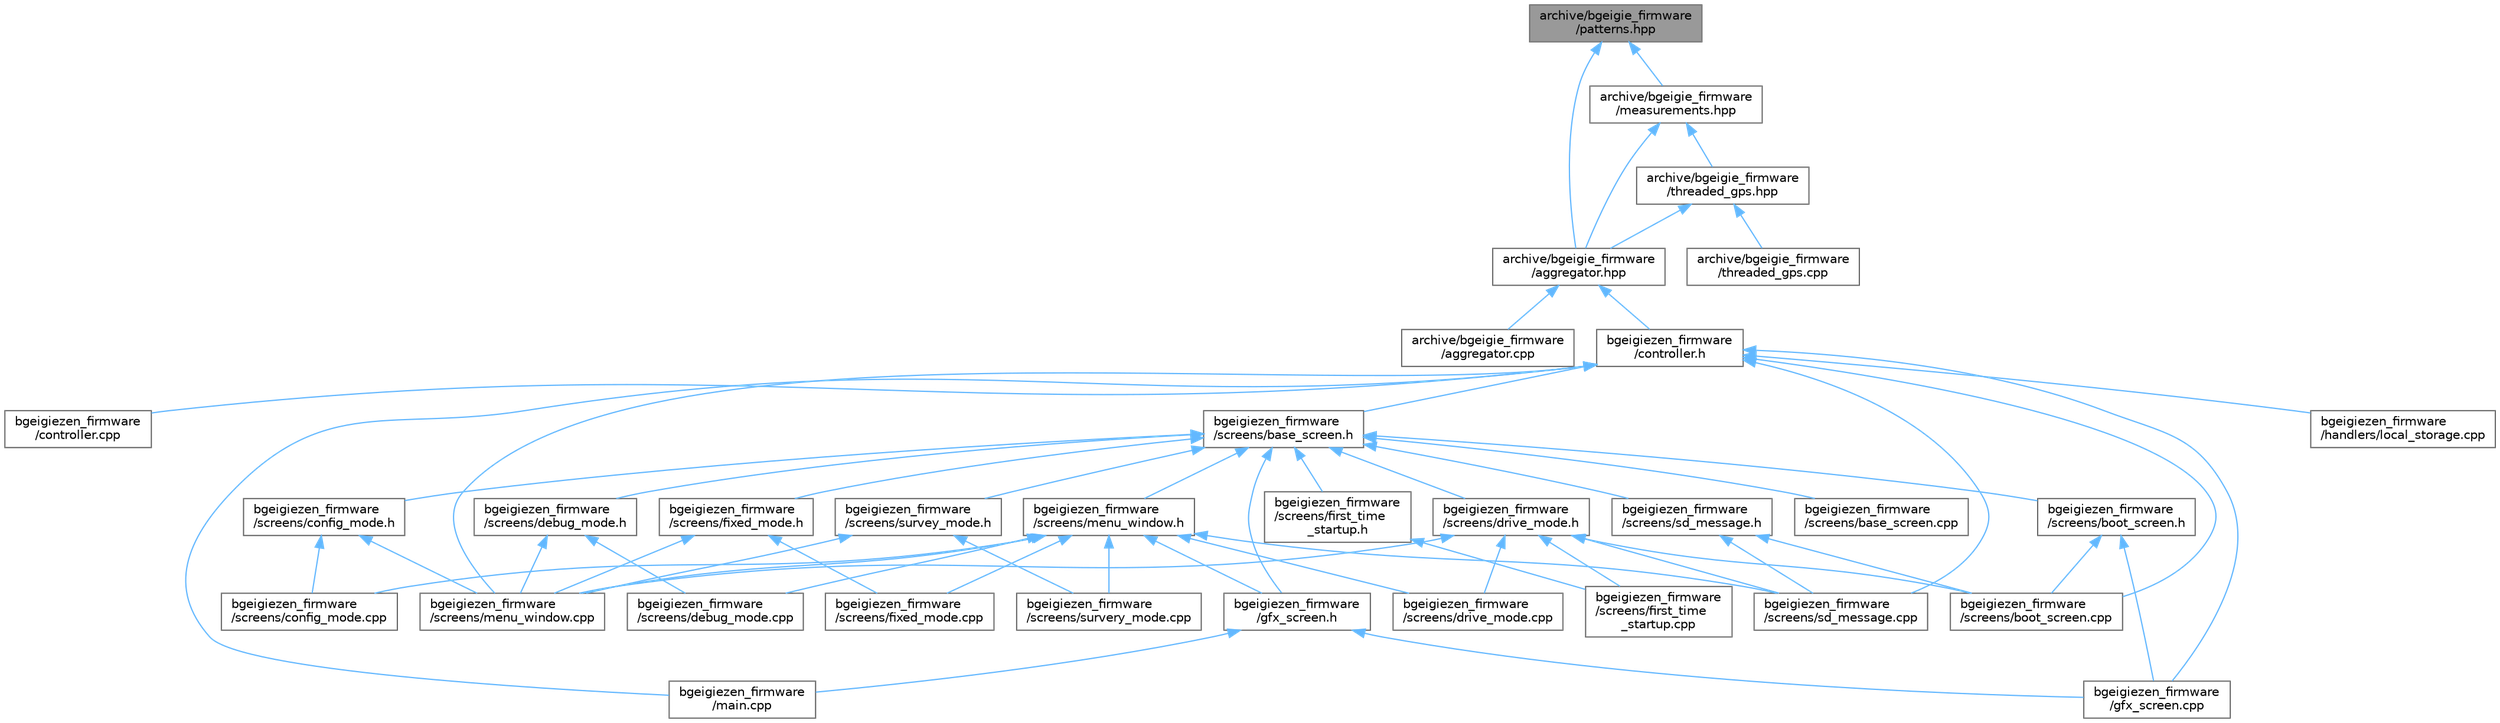 digraph "archive/bgeigie_firmware/patterns.hpp"
{
 // LATEX_PDF_SIZE
  bgcolor="transparent";
  edge [fontname=Helvetica,fontsize=10,labelfontname=Helvetica,labelfontsize=10];
  node [fontname=Helvetica,fontsize=10,shape=box,height=0.2,width=0.4];
  Node1 [id="Node000001",label="archive/bgeigie_firmware\l/patterns.hpp",height=0.2,width=0.4,color="gray40", fillcolor="grey60", style="filled", fontcolor="black",tooltip=" "];
  Node1 -> Node2 [id="edge56_Node000001_Node000002",dir="back",color="steelblue1",style="solid",tooltip=" "];
  Node2 [id="Node000002",label="archive/bgeigie_firmware\l/aggregator.hpp",height=0.2,width=0.4,color="grey40", fillcolor="white", style="filled",URL="$aggregator_8hpp.html",tooltip=" "];
  Node2 -> Node3 [id="edge57_Node000002_Node000003",dir="back",color="steelblue1",style="solid",tooltip=" "];
  Node3 [id="Node000003",label="archive/bgeigie_firmware\l/aggregator.cpp",height=0.2,width=0.4,color="grey40", fillcolor="white", style="filled",URL="$aggregator_8cpp.html",tooltip=" "];
  Node2 -> Node4 [id="edge58_Node000002_Node000004",dir="back",color="steelblue1",style="solid",tooltip=" "];
  Node4 [id="Node000004",label="bgeigiezen_firmware\l/controller.h",height=0.2,width=0.4,color="grey40", fillcolor="white", style="filled",URL="$controller_8h.html",tooltip=" "];
  Node4 -> Node5 [id="edge59_Node000004_Node000005",dir="back",color="steelblue1",style="solid",tooltip=" "];
  Node5 [id="Node000005",label="bgeigiezen_firmware\l/controller.cpp",height=0.2,width=0.4,color="grey40", fillcolor="white", style="filled",URL="$controller_8cpp.html",tooltip=" "];
  Node4 -> Node6 [id="edge60_Node000004_Node000006",dir="back",color="steelblue1",style="solid",tooltip=" "];
  Node6 [id="Node000006",label="bgeigiezen_firmware\l/gfx_screen.cpp",height=0.2,width=0.4,color="grey40", fillcolor="white", style="filled",URL="$gfx__screen_8cpp.html",tooltip=" "];
  Node4 -> Node7 [id="edge61_Node000004_Node000007",dir="back",color="steelblue1",style="solid",tooltip=" "];
  Node7 [id="Node000007",label="bgeigiezen_firmware\l/handlers/local_storage.cpp",height=0.2,width=0.4,color="grey40", fillcolor="white", style="filled",URL="$local__storage_8cpp.html",tooltip=" "];
  Node4 -> Node8 [id="edge62_Node000004_Node000008",dir="back",color="steelblue1",style="solid",tooltip=" "];
  Node8 [id="Node000008",label="bgeigiezen_firmware\l/main.cpp",height=0.2,width=0.4,color="grey40", fillcolor="white", style="filled",URL="$bgeigiezen__firmware_2main_8cpp.html",tooltip=" "];
  Node4 -> Node9 [id="edge63_Node000004_Node000009",dir="back",color="steelblue1",style="solid",tooltip=" "];
  Node9 [id="Node000009",label="bgeigiezen_firmware\l/screens/base_screen.h",height=0.2,width=0.4,color="grey40", fillcolor="white", style="filled",URL="$base__screen_8h.html",tooltip=" "];
  Node9 -> Node10 [id="edge64_Node000009_Node000010",dir="back",color="steelblue1",style="solid",tooltip=" "];
  Node10 [id="Node000010",label="bgeigiezen_firmware\l/gfx_screen.h",height=0.2,width=0.4,color="grey40", fillcolor="white", style="filled",URL="$gfx__screen_8h.html",tooltip=" "];
  Node10 -> Node6 [id="edge65_Node000010_Node000006",dir="back",color="steelblue1",style="solid",tooltip=" "];
  Node10 -> Node8 [id="edge66_Node000010_Node000008",dir="back",color="steelblue1",style="solid",tooltip=" "];
  Node9 -> Node11 [id="edge67_Node000009_Node000011",dir="back",color="steelblue1",style="solid",tooltip=" "];
  Node11 [id="Node000011",label="bgeigiezen_firmware\l/screens/base_screen.cpp",height=0.2,width=0.4,color="grey40", fillcolor="white", style="filled",URL="$base__screen_8cpp.html",tooltip=" "];
  Node9 -> Node12 [id="edge68_Node000009_Node000012",dir="back",color="steelblue1",style="solid",tooltip=" "];
  Node12 [id="Node000012",label="bgeigiezen_firmware\l/screens/boot_screen.h",height=0.2,width=0.4,color="grey40", fillcolor="white", style="filled",URL="$boot__screen_8h.html",tooltip=" "];
  Node12 -> Node6 [id="edge69_Node000012_Node000006",dir="back",color="steelblue1",style="solid",tooltip=" "];
  Node12 -> Node13 [id="edge70_Node000012_Node000013",dir="back",color="steelblue1",style="solid",tooltip=" "];
  Node13 [id="Node000013",label="bgeigiezen_firmware\l/screens/boot_screen.cpp",height=0.2,width=0.4,color="grey40", fillcolor="white", style="filled",URL="$boot__screen_8cpp.html",tooltip=" "];
  Node9 -> Node14 [id="edge71_Node000009_Node000014",dir="back",color="steelblue1",style="solid",tooltip=" "];
  Node14 [id="Node000014",label="bgeigiezen_firmware\l/screens/config_mode.h",height=0.2,width=0.4,color="grey40", fillcolor="white", style="filled",URL="$config__mode_8h.html",tooltip=" "];
  Node14 -> Node15 [id="edge72_Node000014_Node000015",dir="back",color="steelblue1",style="solid",tooltip=" "];
  Node15 [id="Node000015",label="bgeigiezen_firmware\l/screens/config_mode.cpp",height=0.2,width=0.4,color="grey40", fillcolor="white", style="filled",URL="$config__mode_8cpp.html",tooltip=" "];
  Node14 -> Node16 [id="edge73_Node000014_Node000016",dir="back",color="steelblue1",style="solid",tooltip=" "];
  Node16 [id="Node000016",label="bgeigiezen_firmware\l/screens/menu_window.cpp",height=0.2,width=0.4,color="grey40", fillcolor="white", style="filled",URL="$menu__window_8cpp.html",tooltip=" "];
  Node9 -> Node17 [id="edge74_Node000009_Node000017",dir="back",color="steelblue1",style="solid",tooltip=" "];
  Node17 [id="Node000017",label="bgeigiezen_firmware\l/screens/debug_mode.h",height=0.2,width=0.4,color="grey40", fillcolor="white", style="filled",URL="$debug__mode_8h.html",tooltip=" "];
  Node17 -> Node18 [id="edge75_Node000017_Node000018",dir="back",color="steelblue1",style="solid",tooltip=" "];
  Node18 [id="Node000018",label="bgeigiezen_firmware\l/screens/debug_mode.cpp",height=0.2,width=0.4,color="grey40", fillcolor="white", style="filled",URL="$debug__mode_8cpp.html",tooltip=" "];
  Node17 -> Node16 [id="edge76_Node000017_Node000016",dir="back",color="steelblue1",style="solid",tooltip=" "];
  Node9 -> Node19 [id="edge77_Node000009_Node000019",dir="back",color="steelblue1",style="solid",tooltip=" "];
  Node19 [id="Node000019",label="bgeigiezen_firmware\l/screens/drive_mode.h",height=0.2,width=0.4,color="grey40", fillcolor="white", style="filled",URL="$drive__mode_8h.html",tooltip=" "];
  Node19 -> Node13 [id="edge78_Node000019_Node000013",dir="back",color="steelblue1",style="solid",tooltip=" "];
  Node19 -> Node20 [id="edge79_Node000019_Node000020",dir="back",color="steelblue1",style="solid",tooltip=" "];
  Node20 [id="Node000020",label="bgeigiezen_firmware\l/screens/drive_mode.cpp",height=0.2,width=0.4,color="grey40", fillcolor="white", style="filled",URL="$drive__mode_8cpp.html",tooltip=" "];
  Node19 -> Node21 [id="edge80_Node000019_Node000021",dir="back",color="steelblue1",style="solid",tooltip=" "];
  Node21 [id="Node000021",label="bgeigiezen_firmware\l/screens/first_time\l_startup.cpp",height=0.2,width=0.4,color="grey40", fillcolor="white", style="filled",URL="$first__time__startup_8cpp.html",tooltip=" "];
  Node19 -> Node16 [id="edge81_Node000019_Node000016",dir="back",color="steelblue1",style="solid",tooltip=" "];
  Node19 -> Node22 [id="edge82_Node000019_Node000022",dir="back",color="steelblue1",style="solid",tooltip=" "];
  Node22 [id="Node000022",label="bgeigiezen_firmware\l/screens/sd_message.cpp",height=0.2,width=0.4,color="grey40", fillcolor="white", style="filled",URL="$sd__message_8cpp.html",tooltip=" "];
  Node9 -> Node23 [id="edge83_Node000009_Node000023",dir="back",color="steelblue1",style="solid",tooltip=" "];
  Node23 [id="Node000023",label="bgeigiezen_firmware\l/screens/first_time\l_startup.h",height=0.2,width=0.4,color="grey40", fillcolor="white", style="filled",URL="$first__time__startup_8h.html",tooltip=" "];
  Node23 -> Node21 [id="edge84_Node000023_Node000021",dir="back",color="steelblue1",style="solid",tooltip=" "];
  Node9 -> Node24 [id="edge85_Node000009_Node000024",dir="back",color="steelblue1",style="solid",tooltip=" "];
  Node24 [id="Node000024",label="bgeigiezen_firmware\l/screens/fixed_mode.h",height=0.2,width=0.4,color="grey40", fillcolor="white", style="filled",URL="$fixed__mode_8h.html",tooltip=" "];
  Node24 -> Node25 [id="edge86_Node000024_Node000025",dir="back",color="steelblue1",style="solid",tooltip=" "];
  Node25 [id="Node000025",label="bgeigiezen_firmware\l/screens/fixed_mode.cpp",height=0.2,width=0.4,color="grey40", fillcolor="white", style="filled",URL="$fixed__mode_8cpp.html",tooltip=" "];
  Node24 -> Node16 [id="edge87_Node000024_Node000016",dir="back",color="steelblue1",style="solid",tooltip=" "];
  Node9 -> Node26 [id="edge88_Node000009_Node000026",dir="back",color="steelblue1",style="solid",tooltip=" "];
  Node26 [id="Node000026",label="bgeigiezen_firmware\l/screens/menu_window.h",height=0.2,width=0.4,color="grey40", fillcolor="white", style="filled",URL="$menu__window_8h.html",tooltip=" "];
  Node26 -> Node10 [id="edge89_Node000026_Node000010",dir="back",color="steelblue1",style="solid",tooltip=" "];
  Node26 -> Node15 [id="edge90_Node000026_Node000015",dir="back",color="steelblue1",style="solid",tooltip=" "];
  Node26 -> Node18 [id="edge91_Node000026_Node000018",dir="back",color="steelblue1",style="solid",tooltip=" "];
  Node26 -> Node20 [id="edge92_Node000026_Node000020",dir="back",color="steelblue1",style="solid",tooltip=" "];
  Node26 -> Node25 [id="edge93_Node000026_Node000025",dir="back",color="steelblue1",style="solid",tooltip=" "];
  Node26 -> Node16 [id="edge94_Node000026_Node000016",dir="back",color="steelblue1",style="solid",tooltip=" "];
  Node26 -> Node22 [id="edge95_Node000026_Node000022",dir="back",color="steelblue1",style="solid",tooltip=" "];
  Node26 -> Node27 [id="edge96_Node000026_Node000027",dir="back",color="steelblue1",style="solid",tooltip=" "];
  Node27 [id="Node000027",label="bgeigiezen_firmware\l/screens/survery_mode.cpp",height=0.2,width=0.4,color="grey40", fillcolor="white", style="filled",URL="$survery__mode_8cpp.html",tooltip=" "];
  Node9 -> Node28 [id="edge97_Node000009_Node000028",dir="back",color="steelblue1",style="solid",tooltip=" "];
  Node28 [id="Node000028",label="bgeigiezen_firmware\l/screens/sd_message.h",height=0.2,width=0.4,color="grey40", fillcolor="white", style="filled",URL="$sd__message_8h.html",tooltip=" "];
  Node28 -> Node13 [id="edge98_Node000028_Node000013",dir="back",color="steelblue1",style="solid",tooltip=" "];
  Node28 -> Node22 [id="edge99_Node000028_Node000022",dir="back",color="steelblue1",style="solid",tooltip=" "];
  Node9 -> Node29 [id="edge100_Node000009_Node000029",dir="back",color="steelblue1",style="solid",tooltip=" "];
  Node29 [id="Node000029",label="bgeigiezen_firmware\l/screens/survey_mode.h",height=0.2,width=0.4,color="grey40", fillcolor="white", style="filled",URL="$survey__mode_8h.html",tooltip=" "];
  Node29 -> Node16 [id="edge101_Node000029_Node000016",dir="back",color="steelblue1",style="solid",tooltip=" "];
  Node29 -> Node27 [id="edge102_Node000029_Node000027",dir="back",color="steelblue1",style="solid",tooltip=" "];
  Node4 -> Node13 [id="edge103_Node000004_Node000013",dir="back",color="steelblue1",style="solid",tooltip=" "];
  Node4 -> Node16 [id="edge104_Node000004_Node000016",dir="back",color="steelblue1",style="solid",tooltip=" "];
  Node4 -> Node22 [id="edge105_Node000004_Node000022",dir="back",color="steelblue1",style="solid",tooltip=" "];
  Node1 -> Node30 [id="edge106_Node000001_Node000030",dir="back",color="steelblue1",style="solid",tooltip=" "];
  Node30 [id="Node000030",label="archive/bgeigie_firmware\l/measurements.hpp",height=0.2,width=0.4,color="grey40", fillcolor="white", style="filled",URL="$bgeigie__firmware_2measurements_8hpp.html",tooltip=" "];
  Node30 -> Node2 [id="edge107_Node000030_Node000002",dir="back",color="steelblue1",style="solid",tooltip=" "];
  Node30 -> Node31 [id="edge108_Node000030_Node000031",dir="back",color="steelblue1",style="solid",tooltip=" "];
  Node31 [id="Node000031",label="archive/bgeigie_firmware\l/threaded_gps.hpp",height=0.2,width=0.4,color="grey40", fillcolor="white", style="filled",URL="$bgeigie__firmware_2threaded__gps_8hpp.html",tooltip=" "];
  Node31 -> Node2 [id="edge109_Node000031_Node000002",dir="back",color="steelblue1",style="solid",tooltip=" "];
  Node31 -> Node32 [id="edge110_Node000031_Node000032",dir="back",color="steelblue1",style="solid",tooltip=" "];
  Node32 [id="Node000032",label="archive/bgeigie_firmware\l/threaded_gps.cpp",height=0.2,width=0.4,color="grey40", fillcolor="white", style="filled",URL="$bgeigie__firmware_2threaded__gps_8cpp.html",tooltip=" "];
}
